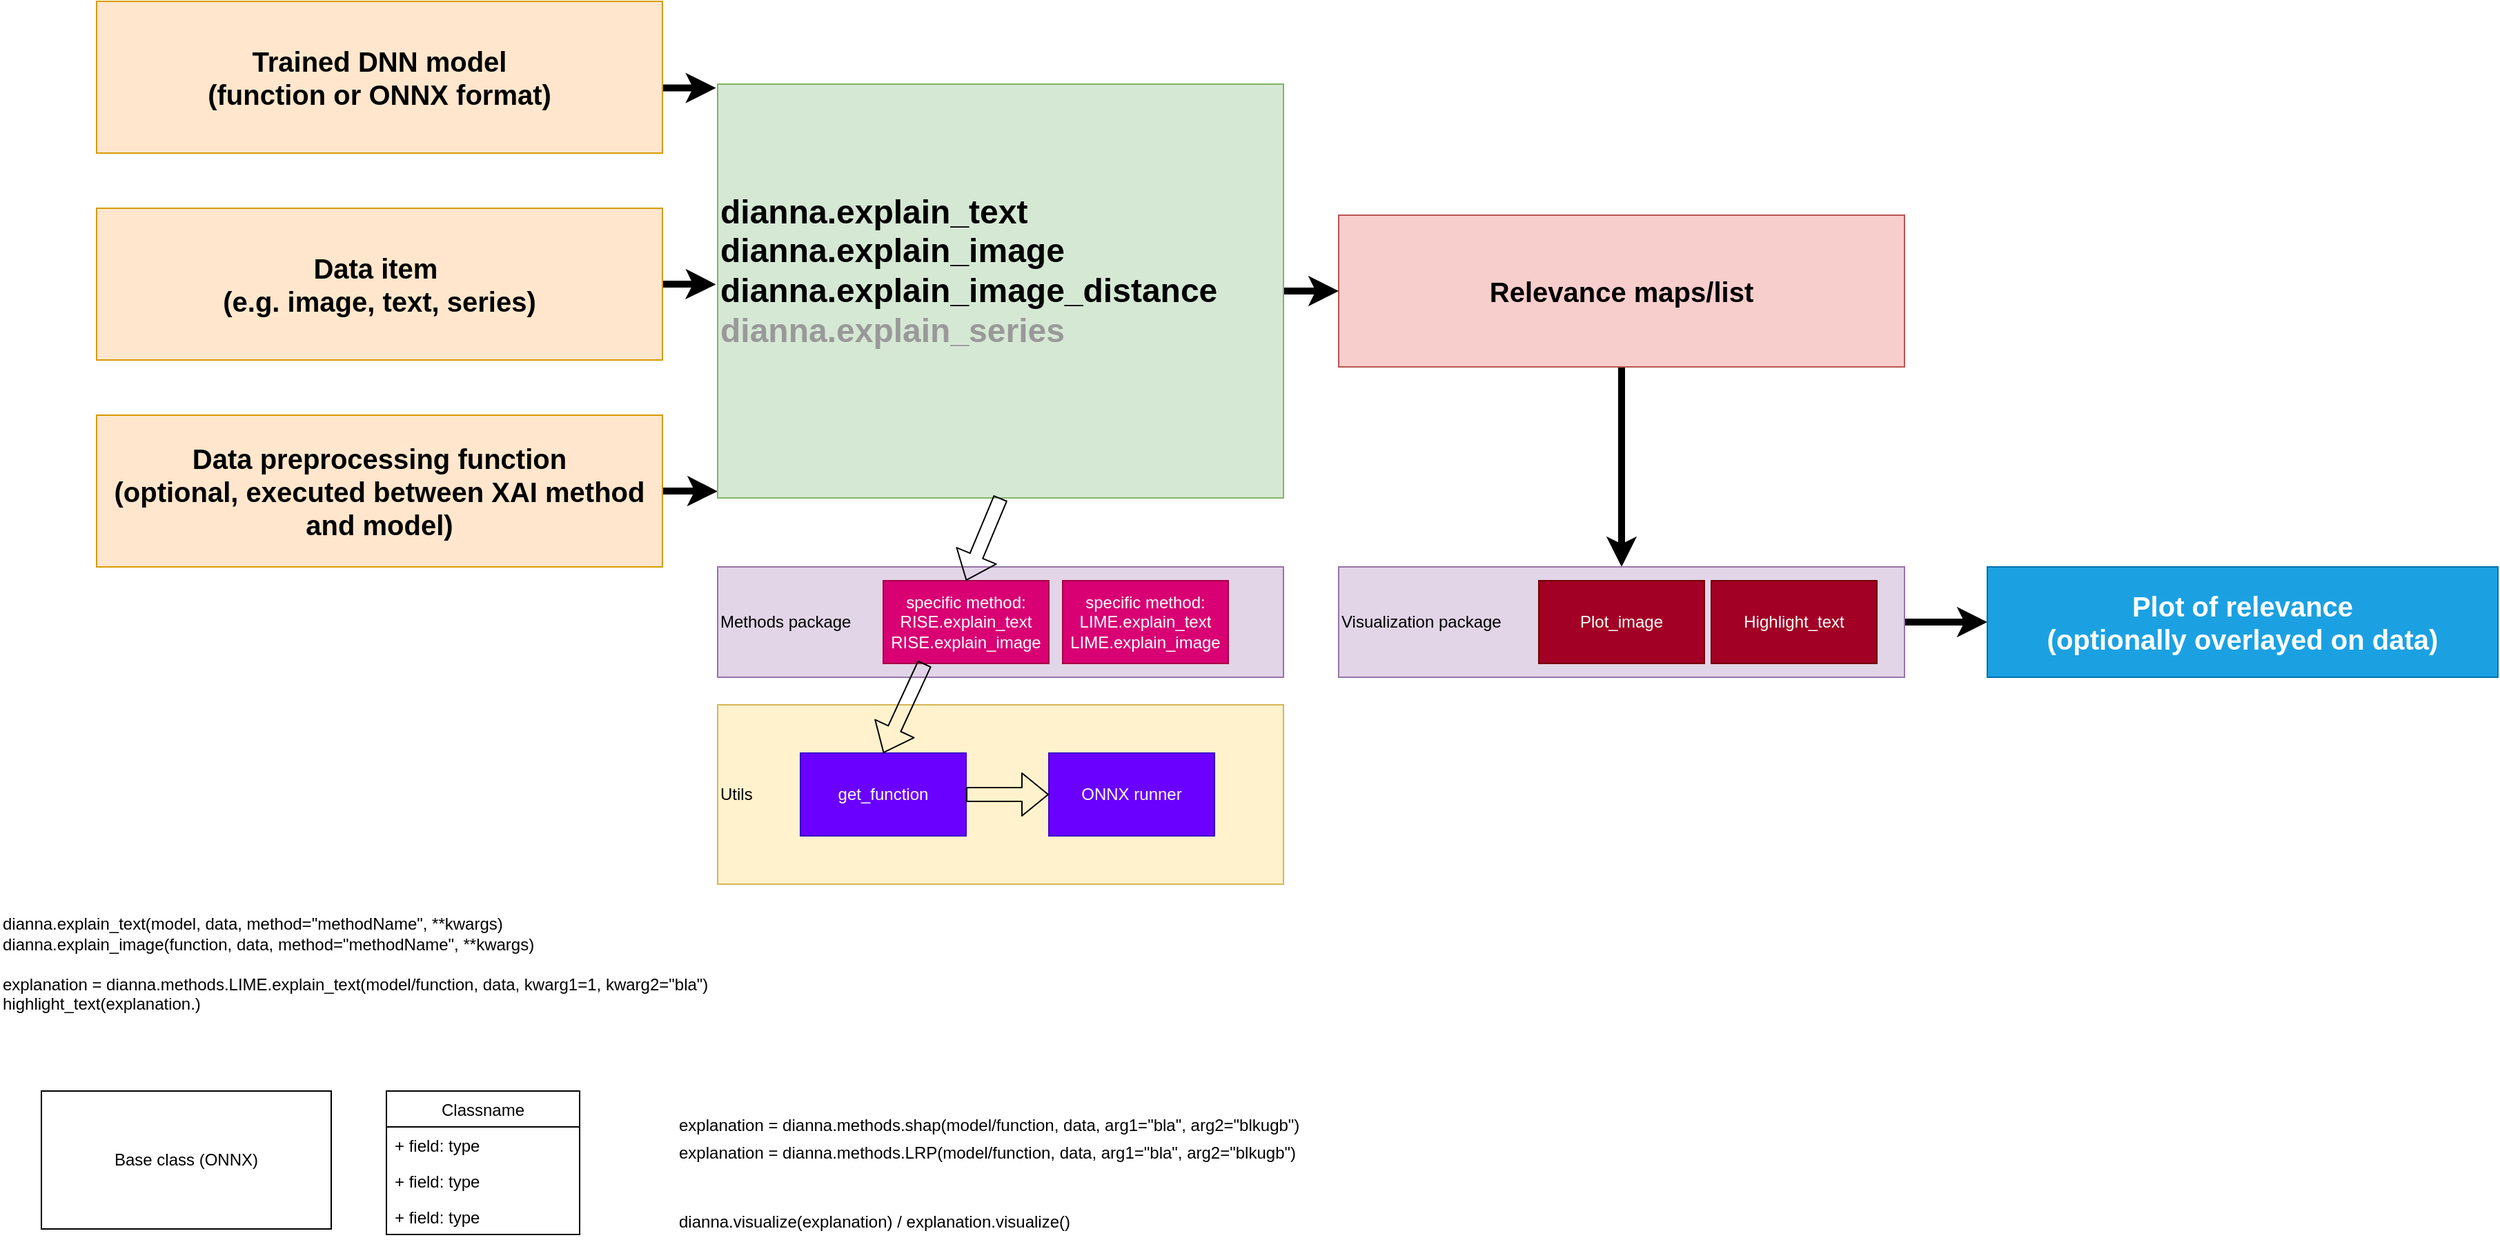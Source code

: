 <mxfile version="22.0.4" type="github">
  <diagram name="Page-1" id="5f0bae14-7c28-e335-631c-24af17079c00">
    <mxGraphModel dx="1434" dy="746" grid="1" gridSize="10" guides="1" tooltips="1" connect="1" arrows="1" fold="1" page="1" pageScale="1" pageWidth="3300" pageHeight="2339" background="none" math="0" shadow="0">
      <root>
        <mxCell id="0" />
        <mxCell id="1" parent="0" />
        <mxCell id="5xiBEz9eENfdJvvtAxha-5" value="" style="edgeStyle=orthogonalEdgeStyle;rounded=0;orthogonalLoop=1;jettySize=auto;html=1;fontSize=24;strokeWidth=5;entryX=-0.003;entryY=0.009;entryDx=0;entryDy=0;entryPerimeter=0;exitX=0.999;exitY=0.571;exitDx=0;exitDy=0;exitPerimeter=0;" parent="1" source="5xiBEz9eENfdJvvtAxha-1" target="5xiBEz9eENfdJvvtAxha-4" edge="1">
          <mxGeometry relative="1" as="geometry">
            <mxPoint x="561" y="186" as="targetPoint" />
          </mxGeometry>
        </mxCell>
        <mxCell id="5xiBEz9eENfdJvvtAxha-1" value="Trained DNN model&lt;br style=&quot;font-size: 20px&quot;&gt;(function or ONNX format)" style="rounded=0;whiteSpace=wrap;html=1;fillColor=#ffe6cc;strokeColor=#d79b00;fontSize=20;fontStyle=1" parent="1" vertex="1">
          <mxGeometry x="110" y="70" width="410" height="110" as="geometry" />
        </mxCell>
        <mxCell id="KhbxWH_Rf_8ojBef5FOm-3" style="edgeStyle=orthogonalEdgeStyle;rounded=0;orthogonalLoop=1;jettySize=auto;html=1;exitX=0.5;exitY=1;exitDx=0;exitDy=0;entryX=0.5;entryY=0;entryDx=0;entryDy=0;strokeWidth=5;" parent="1" source="5xiBEz9eENfdJvvtAxha-2" target="-5ifbVuBJpVLbzsVdjaZ-8" edge="1">
          <mxGeometry relative="1" as="geometry" />
        </mxCell>
        <mxCell id="5xiBEz9eENfdJvvtAxha-2" value="Relevance maps/list " style="rounded=0;whiteSpace=wrap;html=1;fillColor=#f8cecc;strokeColor=#b85450;fontSize=20;fontStyle=1" parent="1" vertex="1">
          <mxGeometry x="1010" y="225" width="410" height="110" as="geometry" />
        </mxCell>
        <mxCell id="5xiBEz9eENfdJvvtAxha-6" value="" style="edgeStyle=orthogonalEdgeStyle;rounded=0;orthogonalLoop=1;jettySize=auto;html=1;fontSize=24;entryX=0;entryY=0.984;entryDx=0;entryDy=0;entryPerimeter=0;strokeWidth=5;" parent="1" source="5xiBEz9eENfdJvvtAxha-3" target="5xiBEz9eENfdJvvtAxha-4" edge="1">
          <mxGeometry relative="1" as="geometry" />
        </mxCell>
        <mxCell id="5xiBEz9eENfdJvvtAxha-3" value="Data preprocessing function&lt;br&gt;(optional, executed between XAI method and model)" style="rounded=0;whiteSpace=wrap;html=1;fillColor=#ffe6cc;strokeColor=#d79b00;fontSize=20;fontStyle=1" parent="1" vertex="1">
          <mxGeometry x="110" y="370" width="410" height="110" as="geometry" />
        </mxCell>
        <mxCell id="5xiBEz9eENfdJvvtAxha-10" value="" style="edgeStyle=orthogonalEdgeStyle;rounded=0;orthogonalLoop=1;jettySize=auto;html=1;fontSize=24;strokeWidth=5;" parent="1" source="5xiBEz9eENfdJvvtAxha-4" target="5xiBEz9eENfdJvvtAxha-2" edge="1">
          <mxGeometry relative="1" as="geometry" />
        </mxCell>
        <mxCell id="5xiBEz9eENfdJvvtAxha-4" value="&lt;div align=&quot;left&quot;&gt;dianna.explain_text&lt;/div&gt;&lt;div align=&quot;left&quot;&gt;dianna.explain_image&lt;/div&gt;&lt;div align=&quot;left&quot;&gt;dianna.explain_image_distance&lt;/div&gt;&lt;div align=&quot;left&quot;&gt;&lt;font color=&quot;#999999&quot;&gt;dianna.explain_series&lt;/font&gt;&lt;br&gt;&lt;/div&gt;&lt;div align=&quot;left&quot;&gt;&lt;span style=&quot;color: rgba(0 , 0 , 0 , 0) ; font-family: monospace ; font-size: 0px ; font-weight: 400&quot;&gt;xGraphModel%3E%3Croot%3E%3CmxCell%20id%3D%220%22%2F%3E%3CmxCell%20id%3D%221%22%20parent%3D%220%22%2F%3E%3CmxCell%20id%3D%222%22%20value%3D%22Relevance%20heatmaps%20%26lt%3Bbr%26gt%3B(overplayed%20on%20data%20item)%22%20style%3D%22rounded%3D0%3BwhiteSpace%3Dwrap%3Bhtml%3D1%3BfillColor%3D%23ffe6cc%3BstrokeColor%3D%23d79b00%3BfontSize%3D20%3BfontStyle%3D1%22%20vertex%3D%221%22%20parent%3D%221%22%3E%3CmxGeometry%20x%3D%221020%22%20y%3D%22220%22%20width%3D%22410%22%20height%3D%22110%22%20as%3D%22geometry%22%2F%3E%3C%2FmxCell%3E%3C%2Froot%3E%3C%2FmxGraphModel%&lt;/span&gt;&lt;/div&gt;" style="rounded=0;whiteSpace=wrap;html=1;fillColor=#d5e8d4;strokeColor=#82b366;fontSize=24;fontStyle=1;align=left;" parent="1" vertex="1">
          <mxGeometry x="560" y="130" width="410" height="300" as="geometry" />
        </mxCell>
        <mxCell id="PH24hROxF30CtHfXG2in-3" value="&lt;div align=&quot;left&quot;&gt;dianna.explain_text(model, data, method=&quot;methodName&quot;, **kwargs)&lt;/div&gt;&lt;div align=&quot;left&quot;&gt;dianna.explain_image(function, data, method=&quot;methodName&quot;, **kwargs)&lt;/div&gt;&lt;div align=&quot;left&quot;&gt;&lt;br&gt;&lt;/div&gt;&lt;div align=&quot;left&quot;&gt;explanation = dianna.methods.LIME.explain_text(model/function, data, kwarg1=1, kwarg2=&quot;bla&quot;)&lt;/div&gt;&lt;div align=&quot;left&quot;&gt;highlight_text(explanation.)&lt;/div&gt;&lt;div align=&quot;left&quot;&gt;&lt;br&gt;&lt;/div&gt;" style="text;html=1;align=left;verticalAlign=middle;whiteSpace=wrap;rounded=0;" parent="1" vertex="1">
          <mxGeometry x="40" y="720" width="520" height="110" as="geometry" />
        </mxCell>
        <mxCell id="Pjxxr43HQ-n5awbfulPg-2" value="Base class (ONNX)" style="rounded=0;whiteSpace=wrap;html=1;" parent="1" vertex="1">
          <mxGeometry x="70" y="860" width="210" height="100" as="geometry" />
        </mxCell>
        <mxCell id="AV3mNRnJTqDayKFdzrVn-1" value="Classname" style="swimlane;fontStyle=0;childLayout=stackLayout;horizontal=1;startSize=26;fillColor=none;horizontalStack=0;resizeParent=1;resizeParentMax=0;resizeLast=0;collapsible=1;marginBottom=0;" parent="1" vertex="1">
          <mxGeometry x="320" y="860" width="140" height="104" as="geometry" />
        </mxCell>
        <mxCell id="AV3mNRnJTqDayKFdzrVn-2" value="+ field: type" style="text;strokeColor=none;fillColor=none;align=left;verticalAlign=top;spacingLeft=4;spacingRight=4;overflow=hidden;rotatable=0;points=[[0,0.5],[1,0.5]];portConstraint=eastwest;" parent="AV3mNRnJTqDayKFdzrVn-1" vertex="1">
          <mxGeometry y="26" width="140" height="26" as="geometry" />
        </mxCell>
        <mxCell id="AV3mNRnJTqDayKFdzrVn-3" value="+ field: type" style="text;strokeColor=none;fillColor=none;align=left;verticalAlign=top;spacingLeft=4;spacingRight=4;overflow=hidden;rotatable=0;points=[[0,0.5],[1,0.5]];portConstraint=eastwest;" parent="AV3mNRnJTqDayKFdzrVn-1" vertex="1">
          <mxGeometry y="52" width="140" height="26" as="geometry" />
        </mxCell>
        <mxCell id="AV3mNRnJTqDayKFdzrVn-4" value="+ field: type" style="text;strokeColor=none;fillColor=none;align=left;verticalAlign=top;spacingLeft=4;spacingRight=4;overflow=hidden;rotatable=0;points=[[0,0.5],[1,0.5]];portConstraint=eastwest;" parent="AV3mNRnJTqDayKFdzrVn-1" vertex="1">
          <mxGeometry y="78" width="140" height="26" as="geometry" />
        </mxCell>
        <mxCell id="PH24hROxF30CtHfXG2in-4" value="&lt;div align=&quot;left&quot;&gt;dianna.visualize(explanation) / explanation.visualize()&lt;br&gt;&lt;/div&gt;" style="text;html=1;align=left;verticalAlign=middle;resizable=0;points=[];autosize=1;strokeColor=none;rotation=0;" parent="1" vertex="1">
          <mxGeometry x="530" y="945" width="300" height="20" as="geometry" />
        </mxCell>
        <mxCell id="PH24hROxF30CtHfXG2in-6" value="&lt;div align=&quot;left&quot;&gt;explanation = dianna.methods.shap(model/function, data, arg1=&quot;bla&quot;, arg2=&quot;blkugb&quot;)&lt;/div&gt;" style="text;html=1;align=left;verticalAlign=middle;resizable=0;points=[];autosize=1;strokeColor=none;" parent="1" vertex="1">
          <mxGeometry x="530" y="875" width="460" height="20" as="geometry" />
        </mxCell>
        <mxCell id="PH24hROxF30CtHfXG2in-8" value="&lt;div align=&quot;left&quot;&gt;explanation = dianna.methods.LRP(model/function, data, arg1=&quot;bla&quot;, arg2=&quot;blkugb&quot;)&lt;/div&gt;" style="text;html=1;align=left;verticalAlign=middle;resizable=0;points=[];autosize=1;strokeColor=none;" parent="1" vertex="1">
          <mxGeometry x="530" y="895" width="460" height="20" as="geometry" />
        </mxCell>
        <mxCell id="-5ifbVuBJpVLbzsVdjaZ-1" value="Methods package" style="rounded=0;whiteSpace=wrap;html=1;align=left;fillColor=#e1d5e7;strokeColor=#9673a6;" parent="1" vertex="1">
          <mxGeometry x="560" y="480" width="410" height="80" as="geometry" />
        </mxCell>
        <mxCell id="-5ifbVuBJpVLbzsVdjaZ-2" value="&lt;div&gt;specific method:&lt;/div&gt;&lt;div&gt;RISE.explain_text&lt;/div&gt;&lt;div&gt;RISE.explain_image&lt;/div&gt;" style="rounded=0;whiteSpace=wrap;html=1;fillColor=#d80073;strokeColor=#A50040;fontColor=#ffffff;" parent="1" vertex="1">
          <mxGeometry x="680" y="490" width="120" height="60" as="geometry" />
        </mxCell>
        <mxCell id="-5ifbVuBJpVLbzsVdjaZ-3" value="&lt;div align=&quot;left&quot;&gt;Utils&lt;/div&gt;" style="rounded=0;whiteSpace=wrap;html=1;align=left;fillColor=#fff2cc;strokeColor=#d6b656;" parent="1" vertex="1">
          <mxGeometry x="560" y="580" width="410" height="130" as="geometry" />
        </mxCell>
        <mxCell id="-5ifbVuBJpVLbzsVdjaZ-4" value="get_function" style="rounded=0;whiteSpace=wrap;html=1;fillColor=#6a00ff;strokeColor=#3700CC;fontColor=#ffffff;" parent="1" vertex="1">
          <mxGeometry x="620" y="615" width="120" height="60" as="geometry" />
        </mxCell>
        <mxCell id="KhbxWH_Rf_8ojBef5FOm-2" style="edgeStyle=orthogonalEdgeStyle;rounded=0;orthogonalLoop=1;jettySize=auto;html=1;entryX=0;entryY=0.5;entryDx=0;entryDy=0;strokeWidth=5;" parent="1" source="-5ifbVuBJpVLbzsVdjaZ-8" target="KhbxWH_Rf_8ojBef5FOm-1" edge="1">
          <mxGeometry relative="1" as="geometry" />
        </mxCell>
        <mxCell id="-5ifbVuBJpVLbzsVdjaZ-8" value="&lt;div align=&quot;left&quot;&gt;Visualization package&lt;/div&gt;" style="rounded=0;whiteSpace=wrap;html=1;align=left;fillColor=#e1d5e7;strokeColor=#9673a6;" parent="1" vertex="1">
          <mxGeometry x="1010" y="480" width="410" height="80" as="geometry" />
        </mxCell>
        <mxCell id="-5ifbVuBJpVLbzsVdjaZ-9" value="Plot_image" style="rounded=0;whiteSpace=wrap;html=1;fillColor=#a20025;strokeColor=#6F0000;fontColor=#ffffff;" parent="1" vertex="1">
          <mxGeometry x="1155" y="490" width="120" height="60" as="geometry" />
        </mxCell>
        <mxCell id="KhbxWH_Rf_8ojBef5FOm-1" value="Plot of relevance&lt;br&gt;&amp;nbsp;(optionally overlayed on data)&amp;nbsp;" style="rounded=0;whiteSpace=wrap;html=1;fillColor=#1ba1e2;strokeColor=#006EAF;fontSize=20;fontStyle=1;fontColor=#ffffff;" parent="1" vertex="1">
          <mxGeometry x="1480" y="480" width="370" height="80" as="geometry" />
        </mxCell>
        <mxCell id="-5ifbVuBJpVLbzsVdjaZ-10" value="" style="shape=flexArrow;endArrow=classic;html=1;exitX=0.5;exitY=1;exitDx=0;exitDy=0;entryX=0.5;entryY=0;entryDx=0;entryDy=0;" parent="1" source="5xiBEz9eENfdJvvtAxha-4" target="-5ifbVuBJpVLbzsVdjaZ-2" edge="1">
          <mxGeometry width="50" height="50" relative="1" as="geometry">
            <mxPoint x="930" y="440" as="sourcePoint" />
            <mxPoint x="980" y="390" as="targetPoint" />
          </mxGeometry>
        </mxCell>
        <mxCell id="-5ifbVuBJpVLbzsVdjaZ-11" value="" style="shape=flexArrow;endArrow=classic;html=1;entryX=0.5;entryY=0;entryDx=0;entryDy=0;exitX=0.25;exitY=1;exitDx=0;exitDy=0;" parent="1" source="-5ifbVuBJpVLbzsVdjaZ-2" target="-5ifbVuBJpVLbzsVdjaZ-4" edge="1">
          <mxGeometry width="50" height="50" relative="1" as="geometry">
            <mxPoint x="930" y="440" as="sourcePoint" />
            <mxPoint x="980" y="390" as="targetPoint" />
          </mxGeometry>
        </mxCell>
        <mxCell id="qX7sdc5b1ArVydP1uJce-2" value="Highlight_text" style="rounded=0;whiteSpace=wrap;html=1;fillColor=#a20025;strokeColor=#6F0000;fontColor=#ffffff;" parent="1" vertex="1">
          <mxGeometry x="1280" y="490" width="120" height="60" as="geometry" />
        </mxCell>
        <mxCell id="ahmjoQ3SGN8d2Fj9a_Tq-1" value="&lt;div&gt;specific method:&lt;/div&gt;&lt;div&gt;&lt;div&gt;LIME.explain_text&lt;/div&gt;&lt;div&gt;LIME.explain_image&lt;/div&gt;&lt;/div&gt;" style="rounded=0;whiteSpace=wrap;html=1;fillColor=#d80073;strokeColor=#A50040;fontColor=#ffffff;" parent="1" vertex="1">
          <mxGeometry x="810" y="490" width="120" height="60" as="geometry" />
        </mxCell>
        <mxCell id="m1RSmMZ1p4BI9u7ZxrNg-3" style="edgeStyle=orthogonalEdgeStyle;rounded=0;orthogonalLoop=1;jettySize=auto;html=1;entryX=-0.003;entryY=0.484;entryDx=0;entryDy=0;entryPerimeter=0;strokeWidth=5;" parent="1" source="m1RSmMZ1p4BI9u7ZxrNg-1" target="5xiBEz9eENfdJvvtAxha-4" edge="1">
          <mxGeometry relative="1" as="geometry" />
        </mxCell>
        <mxCell id="m1RSmMZ1p4BI9u7ZxrNg-1" value="Data item&amp;nbsp;&lt;br&gt;(e.g. image, text, series)" style="rounded=0;whiteSpace=wrap;html=1;fillColor=#ffe6cc;strokeColor=#d79b00;fontSize=20;fontStyle=1" parent="1" vertex="1">
          <mxGeometry x="110" y="220" width="410" height="110" as="geometry" />
        </mxCell>
        <mxCell id="m1RSmMZ1p4BI9u7ZxrNg-5" value="ONNX runner" style="rounded=0;whiteSpace=wrap;html=1;fillColor=#6a00ff;strokeColor=#3700CC;fontColor=#ffffff;" parent="1" vertex="1">
          <mxGeometry x="800" y="615" width="120" height="60" as="geometry" />
        </mxCell>
        <mxCell id="m1RSmMZ1p4BI9u7ZxrNg-6" value="" style="shape=flexArrow;endArrow=classic;html=1;exitX=1;exitY=0.5;exitDx=0;exitDy=0;" parent="1" source="-5ifbVuBJpVLbzsVdjaZ-4" target="m1RSmMZ1p4BI9u7ZxrNg-5" edge="1">
          <mxGeometry width="50" height="50" relative="1" as="geometry">
            <mxPoint x="720" y="560" as="sourcePoint" />
            <mxPoint x="690" y="625" as="targetPoint" />
          </mxGeometry>
        </mxCell>
      </root>
    </mxGraphModel>
  </diagram>
</mxfile>
